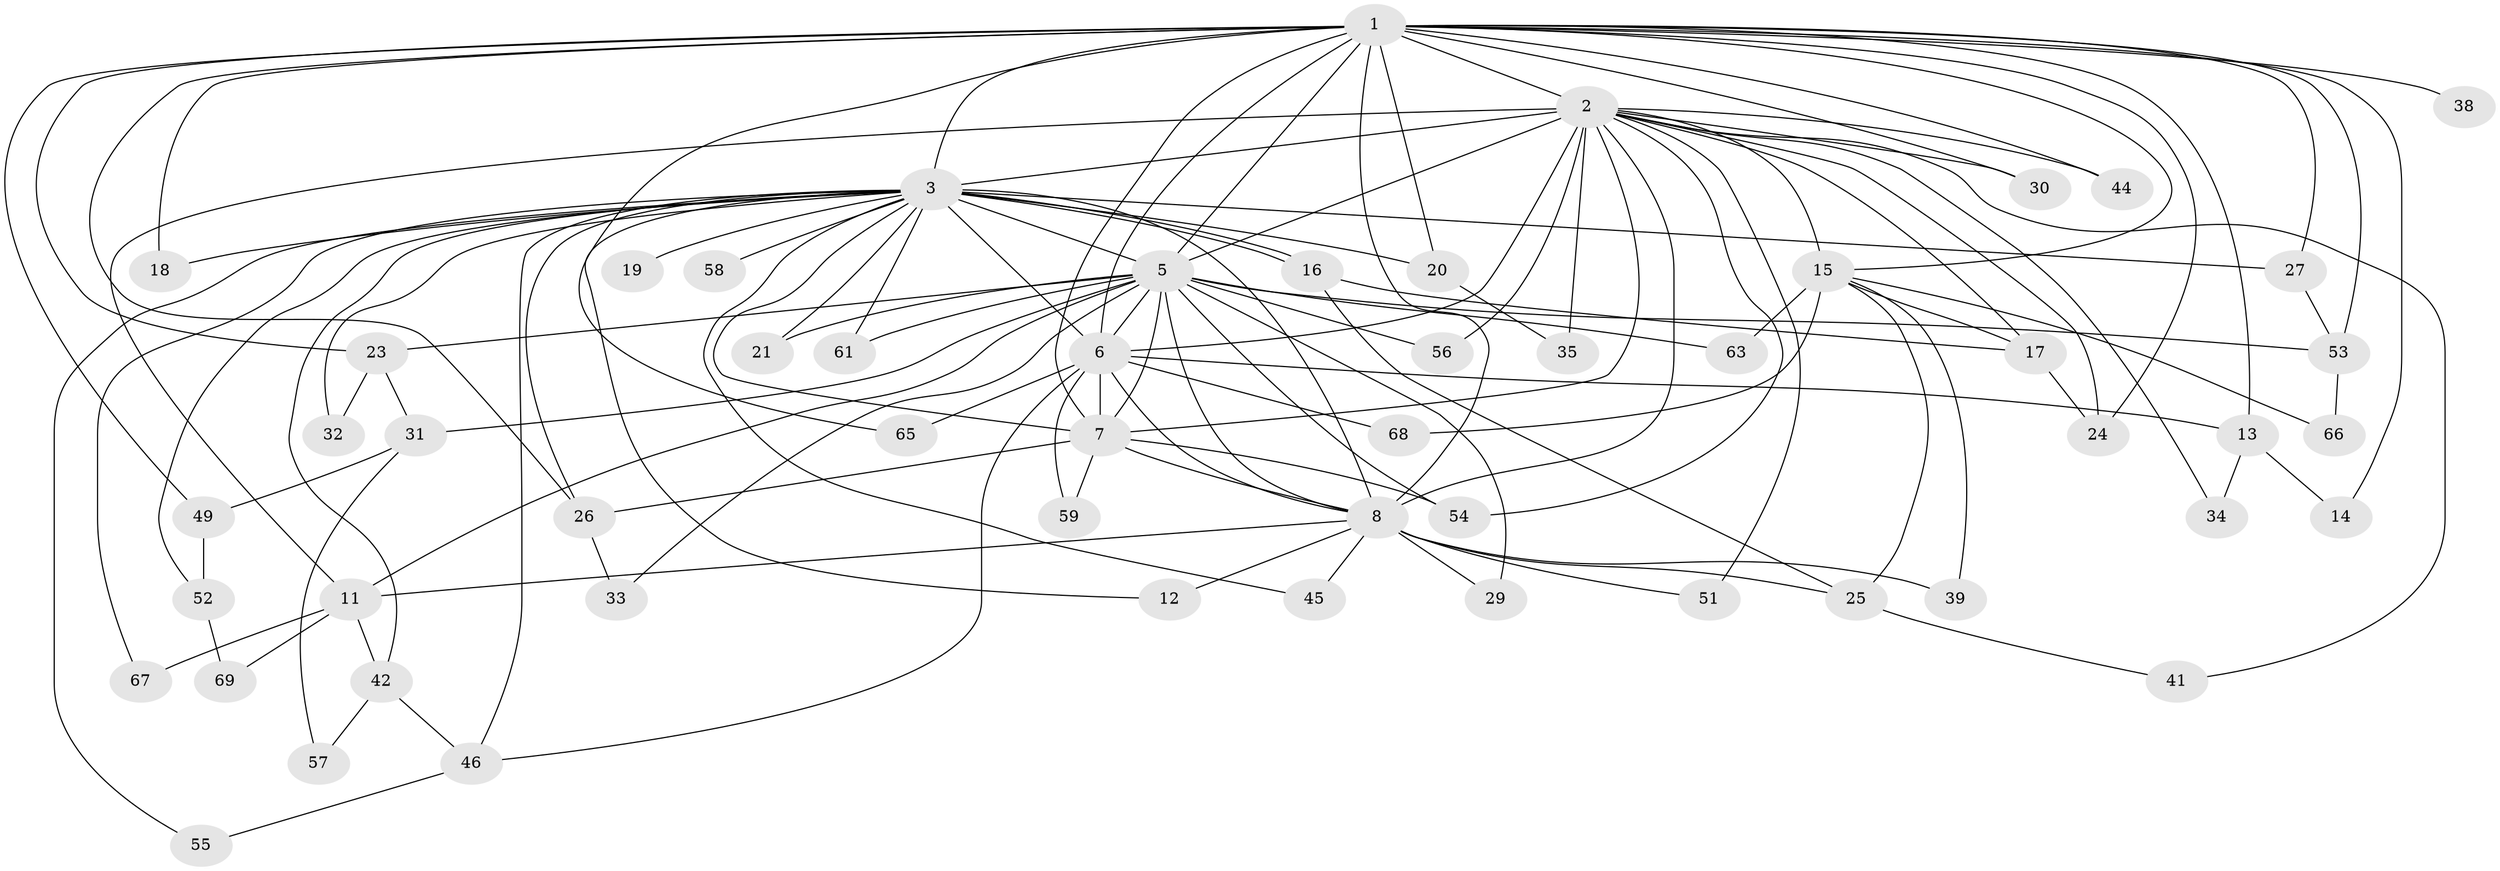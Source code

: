 // original degree distribution, {14: 0.028985507246376812, 20: 0.028985507246376812, 18: 0.014492753623188406, 22: 0.014492753623188406, 13: 0.014492753623188406, 16: 0.014492753623188406, 21: 0.014492753623188406, 11: 0.014492753623188406, 6: 0.014492753623188406, 2: 0.5217391304347826, 4: 0.10144927536231885, 5: 0.043478260869565216, 3: 0.17391304347826086}
// Generated by graph-tools (version 1.1) at 2025/41/03/06/25 10:41:36]
// undirected, 54 vertices, 120 edges
graph export_dot {
graph [start="1"]
  node [color=gray90,style=filled];
  1 [super="+9"];
  2 [super="+10"];
  3 [super="+4"];
  5 [super="+64"];
  6 [super="+50"];
  7 [super="+28"];
  8 [super="+22"];
  11 [super="+43"];
  12;
  13;
  14;
  15 [super="+36"];
  16;
  17 [super="+62"];
  18;
  19;
  20;
  21;
  23;
  24 [super="+40"];
  25 [super="+37"];
  26 [super="+48"];
  27;
  29;
  30;
  31;
  32;
  33;
  34;
  35;
  38;
  39;
  41;
  42;
  44;
  45;
  46 [super="+47"];
  49;
  51;
  52;
  53;
  54 [super="+60"];
  55;
  56;
  57;
  58;
  59;
  61;
  63;
  65;
  66;
  67;
  68;
  69;
  1 -- 2 [weight=4];
  1 -- 3 [weight=4];
  1 -- 5 [weight=2];
  1 -- 6 [weight=2];
  1 -- 7 [weight=2];
  1 -- 8 [weight=3];
  1 -- 20;
  1 -- 26;
  1 -- 27;
  1 -- 30;
  1 -- 65;
  1 -- 13;
  1 -- 14;
  1 -- 15;
  1 -- 18;
  1 -- 23;
  1 -- 24;
  1 -- 38;
  1 -- 44;
  1 -- 49;
  1 -- 53;
  2 -- 3 [weight=4];
  2 -- 5 [weight=2];
  2 -- 6 [weight=2];
  2 -- 7 [weight=2];
  2 -- 8 [weight=2];
  2 -- 15;
  2 -- 17 [weight=2];
  2 -- 24;
  2 -- 30;
  2 -- 34;
  2 -- 41;
  2 -- 44;
  2 -- 51;
  2 -- 56;
  2 -- 35;
  2 -- 11;
  2 -- 54;
  3 -- 5 [weight=2];
  3 -- 6 [weight=2];
  3 -- 7 [weight=2];
  3 -- 8 [weight=2];
  3 -- 12;
  3 -- 16;
  3 -- 16;
  3 -- 19 [weight=2];
  3 -- 21;
  3 -- 26;
  3 -- 27;
  3 -- 45;
  3 -- 67;
  3 -- 18;
  3 -- 20;
  3 -- 32;
  3 -- 42;
  3 -- 52;
  3 -- 55;
  3 -- 58;
  3 -- 61;
  3 -- 46;
  5 -- 6 [weight=2];
  5 -- 7 [weight=2];
  5 -- 8;
  5 -- 11;
  5 -- 21;
  5 -- 23;
  5 -- 29;
  5 -- 31;
  5 -- 33;
  5 -- 54;
  5 -- 56;
  5 -- 61;
  5 -- 63;
  5 -- 53;
  6 -- 7;
  6 -- 8;
  6 -- 13;
  6 -- 46;
  6 -- 65;
  6 -- 68;
  6 -- 59;
  7 -- 8;
  7 -- 54;
  7 -- 59;
  7 -- 26;
  8 -- 12;
  8 -- 25;
  8 -- 29;
  8 -- 45;
  8 -- 51;
  8 -- 39;
  8 -- 11;
  11 -- 42;
  11 -- 67;
  11 -- 69;
  13 -- 14;
  13 -- 34;
  15 -- 39;
  15 -- 63;
  15 -- 17;
  15 -- 66;
  15 -- 68;
  15 -- 25;
  16 -- 17;
  16 -- 25;
  17 -- 24;
  20 -- 35;
  23 -- 31;
  23 -- 32;
  25 -- 41;
  26 -- 33;
  27 -- 53;
  31 -- 49;
  31 -- 57;
  42 -- 46;
  42 -- 57;
  46 -- 55;
  49 -- 52;
  52 -- 69;
  53 -- 66;
}
